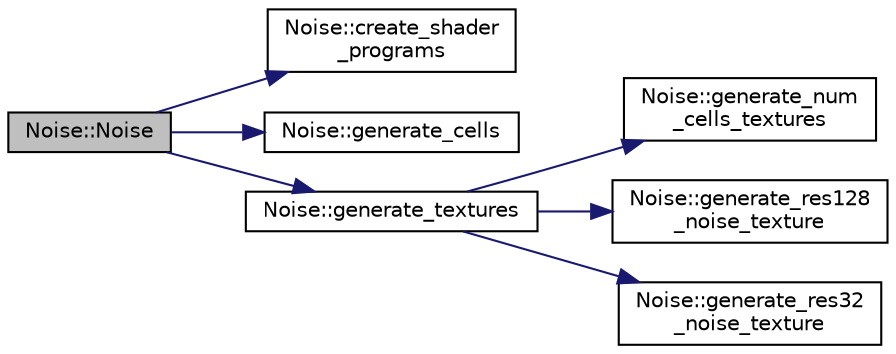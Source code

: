 digraph "Noise::Noise"
{
 // INTERACTIVE_SVG=YES
 // LATEX_PDF_SIZE
  bgcolor="transparent";
  edge [fontname="Helvetica",fontsize="10",labelfontname="Helvetica",labelfontsize="10"];
  node [fontname="Helvetica",fontsize="10",shape=record];
  rankdir="LR";
  Node1 [label="Noise::Noise",height=0.2,width=0.4,color="black", fillcolor="grey75", style="filled", fontcolor="black",tooltip=" "];
  Node1 -> Node2 [color="midnightblue",fontsize="10",style="solid",fontname="Helvetica"];
  Node2 [label="Noise::create_shader\l_programs",height=0.2,width=0.4,color="black",URL="$db/d37/class_noise.html#a36df44a63e4de846aa99ce76178f0499",tooltip=" "];
  Node1 -> Node3 [color="midnightblue",fontsize="10",style="solid",fontname="Helvetica"];
  Node3 [label="Noise::generate_cells",height=0.2,width=0.4,color="black",URL="$db/d37/class_noise.html#a0cc57872513b97af71ec08b226705ab4",tooltip="@ num_cells_per_axis: current voxel grid dimension @ cell_index: index into global array for all voxe..."];
  Node1 -> Node4 [color="midnightblue",fontsize="10",style="solid",fontname="Helvetica"];
  Node4 [label="Noise::generate_textures",height=0.2,width=0.4,color="black",URL="$db/d37/class_noise.html#a2a73f6a6ac1b92a93be098babb1073f0",tooltip=" "];
  Node4 -> Node5 [color="midnightblue",fontsize="10",style="solid",fontname="Helvetica"];
  Node5 [label="Noise::generate_num\l_cells_textures",height=0.2,width=0.4,color="black",URL="$db/d37/class_noise.html#a30e72a5a59f3764c7c4b461514981a06",tooltip=" "];
  Node4 -> Node6 [color="midnightblue",fontsize="10",style="solid",fontname="Helvetica"];
  Node6 [label="Noise::generate_res128\l_noise_texture",height=0.2,width=0.4,color="black",URL="$db/d37/class_noise.html#a3ab95abfa0550705d535156cf16a9933",tooltip=" "];
  Node4 -> Node7 [color="midnightblue",fontsize="10",style="solid",fontname="Helvetica"];
  Node7 [label="Noise::generate_res32\l_noise_texture",height=0.2,width=0.4,color="black",URL="$db/d37/class_noise.html#abca8dcad9ab9752441bdcc9325a0d4de",tooltip=" "];
}
